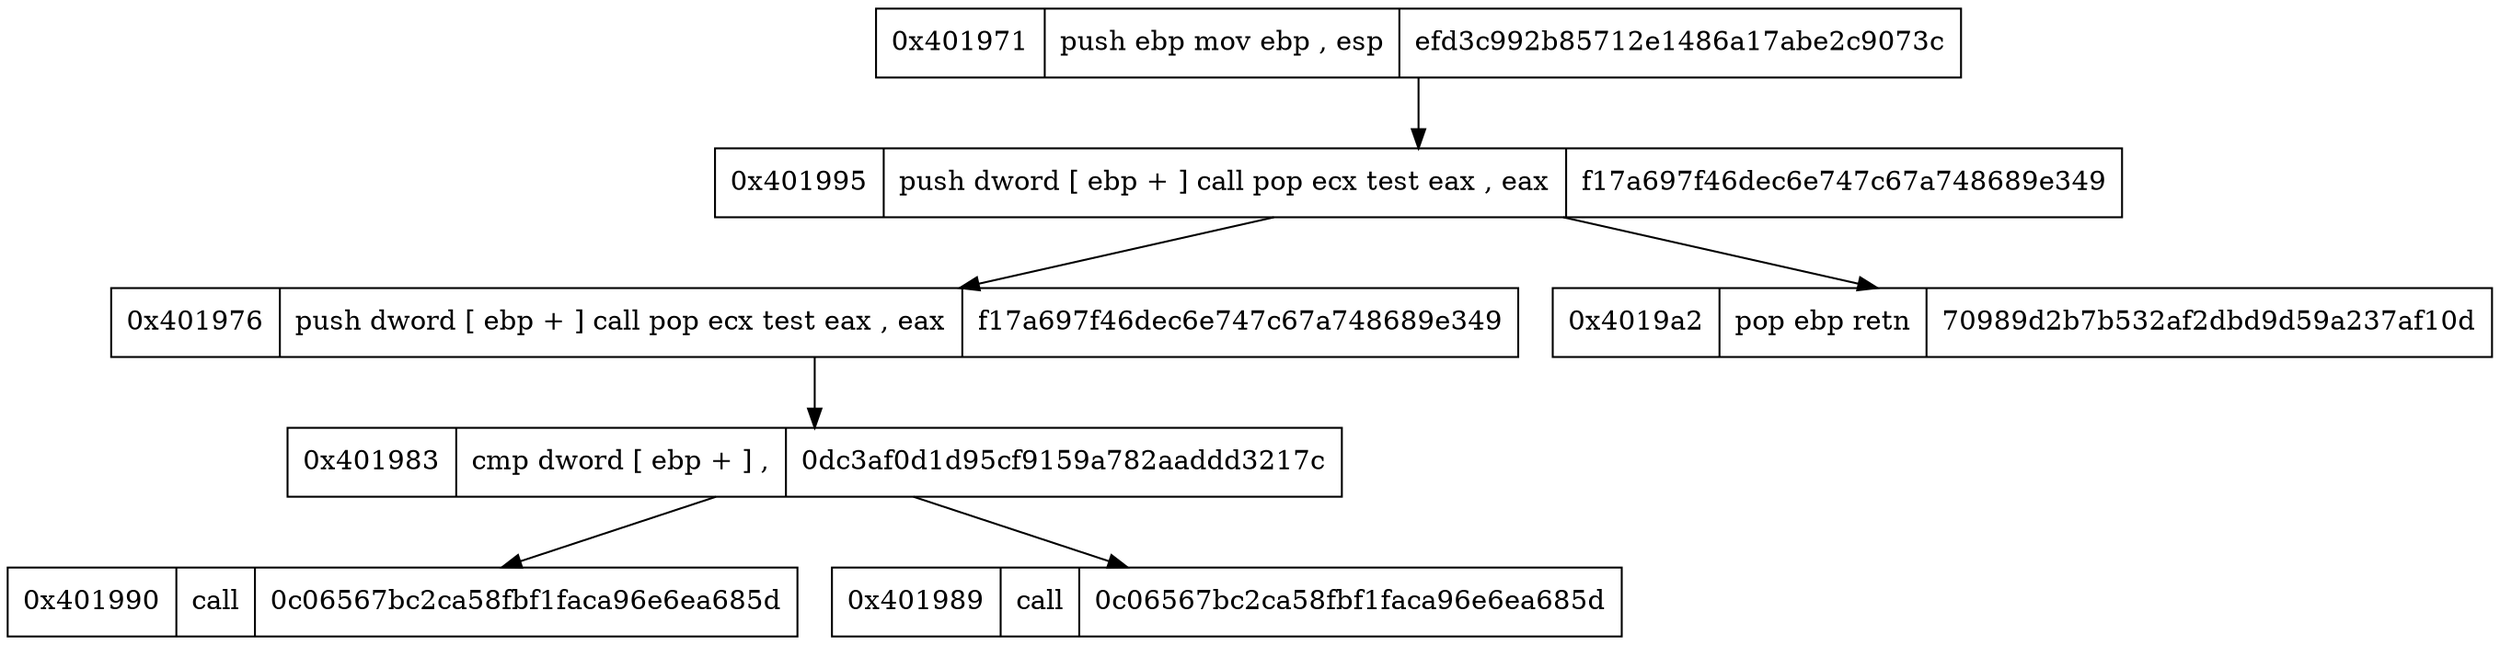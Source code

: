 digraph{
node [shape=record];
"0x401971"[label="0x401971|  push ebp
 mov ebp ,  esp
| efd3c992b85712e1486a17abe2c9073c"] "0x401971" -> "0x401995""0x401995"[label="0x401995|  push dword  [ ebp + ]
 call
 pop ecx
 test eax ,  eax
| f17a697f46dec6e747c67a748689e349"] "0x401995" -> "0x401976""0x401995" -> "0x4019a2""0x401976"[label="0x401976|  push dword  [ ebp + ]
 call
 pop ecx
 test eax ,  eax
| f17a697f46dec6e747c67a748689e349"] "0x401976" -> "0x401983""0x4019a2"[label="0x4019a2|  pop ebp
 retn
| 70989d2b7b532af2dbd9d59a237af10d"] "0x401983"[label="0x401983|  cmp dword  [ ebp + ] , 
| 0dc3af0d1d95cf9159a782aaddd3217c"] "0x401983" -> "0x401990""0x401983" -> "0x401989""0x401990"[label="0x401990|  call
| 0c06567bc2ca58fbf1faca96e6ea685d"] "0x401989"[label="0x401989|  call
| 0c06567bc2ca58fbf1faca96e6ea685d"] }
